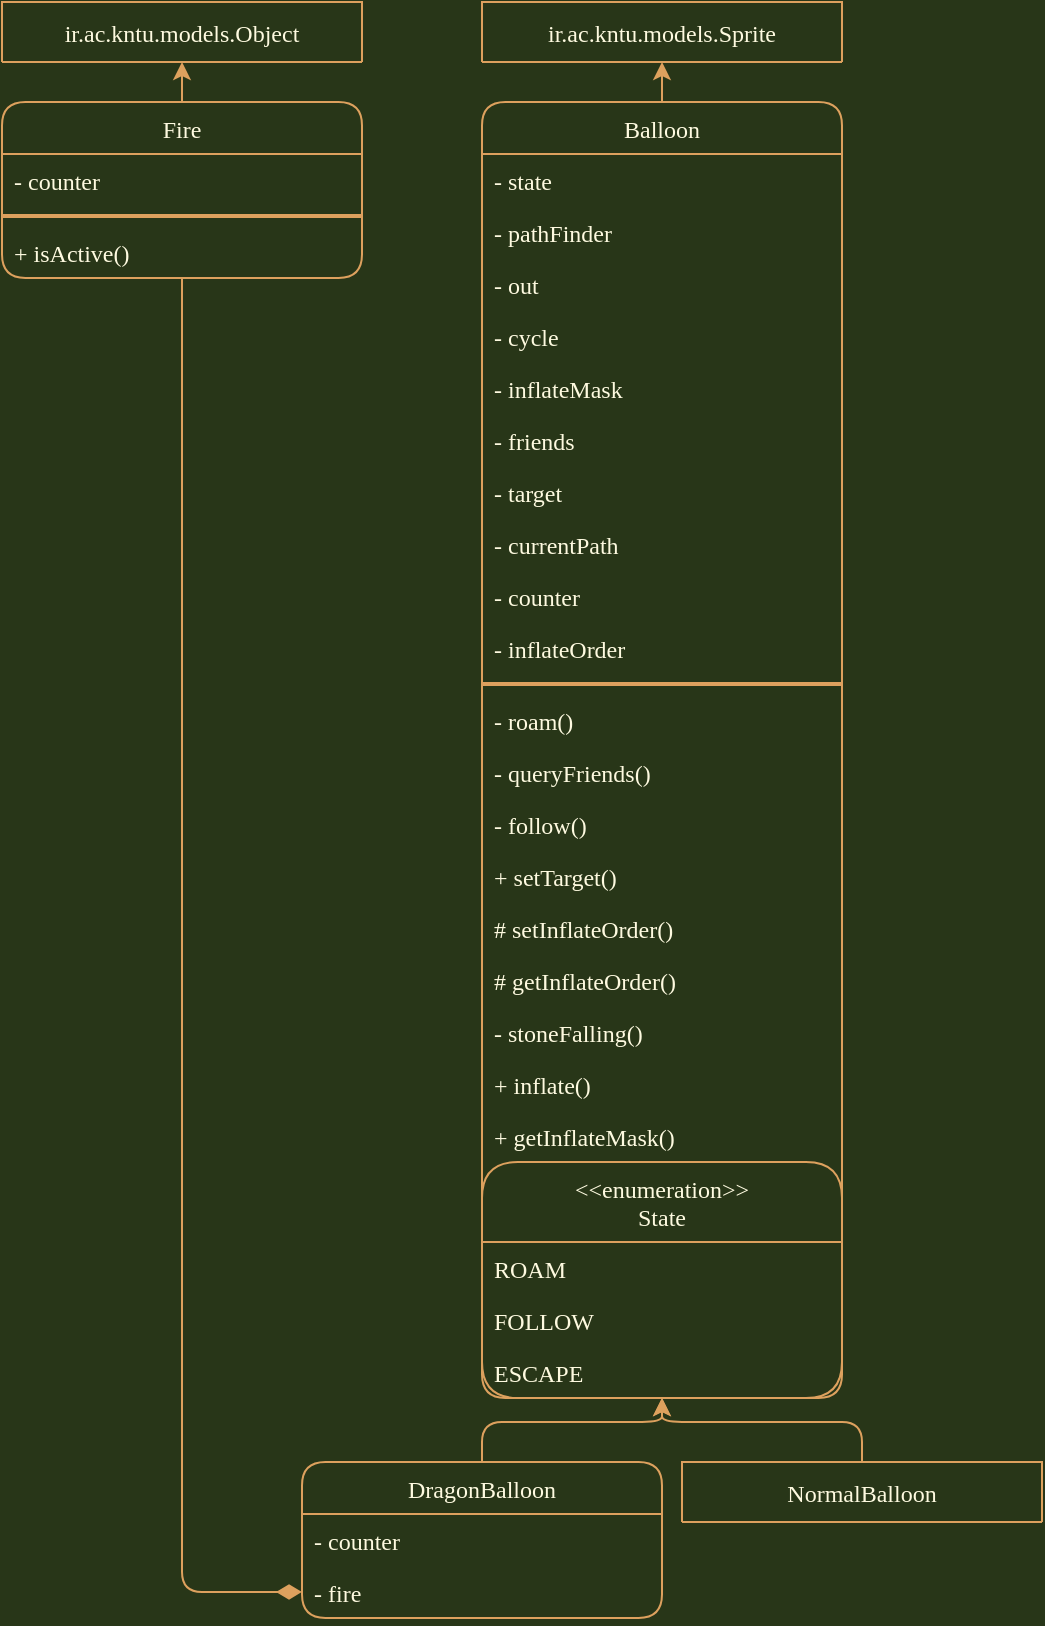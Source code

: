 <mxfile>
    <diagram id="zRiZhJNBTAvJ8HZTbkJA" name="Page-1">
        <mxGraphModel dx="820" dy="1129" grid="1" gridSize="10" guides="1" tooltips="1" connect="1" arrows="1" fold="1" page="1" pageScale="1" pageWidth="1169" pageHeight="827" background="#283618" math="0" shadow="0">
            <root>
                <mxCell id="0"/>
                <mxCell id="1" parent="0"/>
                <mxCell id="43" value="ir.ac.kntu.models.Sprite" style="swimlane;fontStyle=0;childLayout=stackLayout;horizontal=1;startSize=30;fillColor=none;horizontalStack=0;resizeParent=1;resizeParentMax=0;resizeLast=0;collapsible=1;marginBottom=0;strokeColor=#DDA15E;fontColor=#FEFAE0;fontFamily=Lucida Console;align=center;arcSize=0;rounded=1;" parent="1" vertex="1">
                    <mxGeometry x="860" y="10" width="180" height="30" as="geometry"/>
                </mxCell>
                <mxCell id="150" value="ir.ac.kntu.models.Object" style="swimlane;fontStyle=0;childLayout=stackLayout;horizontal=1;startSize=30;fillColor=none;horizontalStack=0;resizeParent=1;resizeParentMax=0;resizeLast=0;collapsible=1;marginBottom=0;strokeColor=#DDA15E;fontColor=#FEFAE0;fontFamily=Lucida Console;align=center;rounded=1;" parent="1" vertex="1">
                    <mxGeometry x="620" y="10" width="180" height="30" as="geometry"/>
                </mxCell>
                <mxCell id="247" style="edgeStyle=orthogonalEdgeStyle;curved=0;rounded=1;sketch=0;orthogonalLoop=1;jettySize=auto;html=1;fontColor=#FEFAE0;strokeColor=#DDA15E;fillColor=#BC6C25;" edge="1" parent="1" source="180" target="43">
                    <mxGeometry relative="1" as="geometry"/>
                </mxCell>
                <mxCell id="180" value="Balloon" style="swimlane;fontStyle=0;childLayout=stackLayout;horizontal=1;startSize=26;fillColor=none;horizontalStack=0;resizeParent=1;resizeParentMax=0;resizeLast=0;collapsible=1;marginBottom=0;strokeColor=#DDA15E;fontColor=#FEFAE0;fontFamily=Lucida Console;align=center;rounded=1;" parent="1" vertex="1">
                    <mxGeometry x="860" y="60" width="180" height="648" as="geometry"/>
                </mxCell>
                <mxCell id="181" value="- state" style="text;strokeColor=none;fillColor=none;align=left;verticalAlign=top;spacingLeft=4;spacingRight=4;overflow=hidden;rotatable=0;points=[[0,0.5],[1,0.5]];portConstraint=eastwest;fontColor=#FEFAE0;fontFamily=Lucida Console;rounded=1;" parent="180" vertex="1">
                    <mxGeometry y="26" width="180" height="26" as="geometry"/>
                </mxCell>
                <mxCell id="182" value="- pathFinder" style="text;strokeColor=none;fillColor=none;align=left;verticalAlign=top;spacingLeft=4;spacingRight=4;overflow=hidden;rotatable=0;points=[[0,0.5],[1,0.5]];portConstraint=eastwest;fontColor=#FEFAE0;fontFamily=Lucida Console;rounded=1;" parent="180" vertex="1">
                    <mxGeometry y="52" width="180" height="26" as="geometry"/>
                </mxCell>
                <mxCell id="183" value="- out" style="text;strokeColor=none;fillColor=none;align=left;verticalAlign=top;spacingLeft=4;spacingRight=4;overflow=hidden;rotatable=0;points=[[0,0.5],[1,0.5]];portConstraint=eastwest;fontColor=#FEFAE0;fontFamily=Lucida Console;rounded=1;" parent="180" vertex="1">
                    <mxGeometry y="78" width="180" height="26" as="geometry"/>
                </mxCell>
                <mxCell id="184" value="- cycle" style="text;strokeColor=none;fillColor=none;align=left;verticalAlign=top;spacingLeft=4;spacingRight=4;overflow=hidden;rotatable=0;points=[[0,0.5],[1,0.5]];portConstraint=eastwest;fontColor=#FEFAE0;fontFamily=Lucida Console;rounded=1;" parent="180" vertex="1">
                    <mxGeometry y="104" width="180" height="26" as="geometry"/>
                </mxCell>
                <mxCell id="185" value="- inflateMask" style="text;strokeColor=none;fillColor=none;align=left;verticalAlign=top;spacingLeft=4;spacingRight=4;overflow=hidden;rotatable=0;points=[[0,0.5],[1,0.5]];portConstraint=eastwest;fontColor=#FEFAE0;fontFamily=Lucida Console;rounded=1;" parent="180" vertex="1">
                    <mxGeometry y="130" width="180" height="26" as="geometry"/>
                </mxCell>
                <mxCell id="186" value="- friends" style="text;strokeColor=none;fillColor=none;align=left;verticalAlign=top;spacingLeft=4;spacingRight=4;overflow=hidden;rotatable=0;points=[[0,0.5],[1,0.5]];portConstraint=eastwest;fontColor=#FEFAE0;fontFamily=Lucida Console;rounded=1;" parent="180" vertex="1">
                    <mxGeometry y="156" width="180" height="26" as="geometry"/>
                </mxCell>
                <mxCell id="187" value="- target" style="text;strokeColor=none;fillColor=none;align=left;verticalAlign=top;spacingLeft=4;spacingRight=4;overflow=hidden;rotatable=0;points=[[0,0.5],[1,0.5]];portConstraint=eastwest;fontColor=#FEFAE0;fontFamily=Lucida Console;rounded=1;" parent="180" vertex="1">
                    <mxGeometry y="182" width="180" height="26" as="geometry"/>
                </mxCell>
                <mxCell id="189" value="- currentPath" style="text;strokeColor=none;fillColor=none;align=left;verticalAlign=top;spacingLeft=4;spacingRight=4;overflow=hidden;rotatable=0;points=[[0,0.5],[1,0.5]];portConstraint=eastwest;fontColor=#FEFAE0;fontFamily=Lucida Console;rounded=1;" parent="180" vertex="1">
                    <mxGeometry y="208" width="180" height="26" as="geometry"/>
                </mxCell>
                <mxCell id="190" value="- counter" style="text;strokeColor=none;fillColor=none;align=left;verticalAlign=top;spacingLeft=4;spacingRight=4;overflow=hidden;rotatable=0;points=[[0,0.5],[1,0.5]];portConstraint=eastwest;fontColor=#FEFAE0;fontFamily=Lucida Console;rounded=1;" parent="180" vertex="1">
                    <mxGeometry y="234" width="180" height="26" as="geometry"/>
                </mxCell>
                <mxCell id="191" value="- inflateOrder" style="text;strokeColor=none;fillColor=none;align=left;verticalAlign=top;spacingLeft=4;spacingRight=4;overflow=hidden;rotatable=0;points=[[0,0.5],[1,0.5]];portConstraint=eastwest;fontColor=#FEFAE0;fontFamily=Lucida Console;rounded=1;" parent="180" vertex="1">
                    <mxGeometry y="260" width="180" height="26" as="geometry"/>
                </mxCell>
                <mxCell id="188" value="" style="line;strokeWidth=2;html=1;shadow=0;glass=0;sketch=0;fontFamily=Comic Sans MS;fontColor=#FEFAE0;fillColor=none;align=center;strokeColor=#DDA15E;labelBackgroundColor=#283618;rounded=1;" parent="180" vertex="1">
                    <mxGeometry y="286" width="180" height="10" as="geometry"/>
                </mxCell>
                <mxCell id="193" value="- roam()" style="text;strokeColor=none;fillColor=none;align=left;verticalAlign=top;spacingLeft=4;spacingRight=4;overflow=hidden;rotatable=0;points=[[0,0.5],[1,0.5]];portConstraint=eastwest;fontColor=#FEFAE0;fontFamily=Lucida Console;rounded=1;" parent="180" vertex="1">
                    <mxGeometry y="296" width="180" height="26" as="geometry"/>
                </mxCell>
                <mxCell id="192" value="- queryFriends()" style="text;strokeColor=none;fillColor=none;align=left;verticalAlign=top;spacingLeft=4;spacingRight=4;overflow=hidden;rotatable=0;points=[[0,0.5],[1,0.5]];portConstraint=eastwest;fontColor=#FEFAE0;fontFamily=Lucida Console;rounded=1;" parent="180" vertex="1">
                    <mxGeometry y="322" width="180" height="26" as="geometry"/>
                </mxCell>
                <mxCell id="194" value="- follow()" style="text;strokeColor=none;fillColor=none;align=left;verticalAlign=top;spacingLeft=4;spacingRight=4;overflow=hidden;rotatable=0;points=[[0,0.5],[1,0.5]];portConstraint=eastwest;fontColor=#FEFAE0;fontFamily=Lucida Console;rounded=1;" parent="180" vertex="1">
                    <mxGeometry y="348" width="180" height="26" as="geometry"/>
                </mxCell>
                <mxCell id="195" value="+ setTarget()" style="text;strokeColor=none;fillColor=none;align=left;verticalAlign=top;spacingLeft=4;spacingRight=4;overflow=hidden;rotatable=0;points=[[0,0.5],[1,0.5]];portConstraint=eastwest;fontColor=#FEFAE0;fontFamily=Lucida Console;rounded=1;" parent="180" vertex="1">
                    <mxGeometry y="374" width="180" height="26" as="geometry"/>
                </mxCell>
                <mxCell id="196" value="# setInflateOrder()" style="text;strokeColor=none;fillColor=none;align=left;verticalAlign=top;spacingLeft=4;spacingRight=4;overflow=hidden;rotatable=0;points=[[0,0.5],[1,0.5]];portConstraint=eastwest;fontColor=#FEFAE0;fontFamily=Lucida Console;rounded=1;" parent="180" vertex="1">
                    <mxGeometry y="400" width="180" height="26" as="geometry"/>
                </mxCell>
                <mxCell id="198" value="# getInflateOrder()" style="text;strokeColor=none;fillColor=none;align=left;verticalAlign=top;spacingLeft=4;spacingRight=4;overflow=hidden;rotatable=0;points=[[0,0.5],[1,0.5]];portConstraint=eastwest;fontColor=#FEFAE0;fontFamily=Lucida Console;rounded=1;" parent="180" vertex="1">
                    <mxGeometry y="426" width="180" height="26" as="geometry"/>
                </mxCell>
                <mxCell id="197" value="- stoneFalling()" style="text;strokeColor=none;fillColor=none;align=left;verticalAlign=top;spacingLeft=4;spacingRight=4;overflow=hidden;rotatable=0;points=[[0,0.5],[1,0.5]];portConstraint=eastwest;fontColor=#FEFAE0;fontFamily=Lucida Console;rounded=1;" parent="180" vertex="1">
                    <mxGeometry y="452" width="180" height="26" as="geometry"/>
                </mxCell>
                <mxCell id="199" value="+ inflate()" style="text;strokeColor=none;fillColor=none;align=left;verticalAlign=top;spacingLeft=4;spacingRight=4;overflow=hidden;rotatable=0;points=[[0,0.5],[1,0.5]];portConstraint=eastwest;fontColor=#FEFAE0;fontFamily=Lucida Console;rounded=1;" parent="180" vertex="1">
                    <mxGeometry y="478" width="180" height="26" as="geometry"/>
                </mxCell>
                <mxCell id="200" value="+ getInflateMask()" style="text;strokeColor=none;fillColor=none;align=left;verticalAlign=top;spacingLeft=4;spacingRight=4;overflow=hidden;rotatable=0;points=[[0,0.5],[1,0.5]];portConstraint=eastwest;fontColor=#FEFAE0;fontFamily=Lucida Console;rounded=1;" parent="180" vertex="1">
                    <mxGeometry y="504" width="180" height="26" as="geometry"/>
                </mxCell>
                <mxCell id="207" value="&lt;&lt;enumeration&gt;&gt;&#10;State" style="swimlane;fontStyle=0;childLayout=stackLayout;horizontal=1;startSize=40;fillColor=none;horizontalStack=0;resizeParent=1;resizeParentMax=0;resizeLast=0;collapsible=1;marginBottom=0;strokeColor=#DDA15E;fontColor=#FEFAE0;fontFamily=Lucida Console;align=center;rounded=1;" parent="180" vertex="1">
                    <mxGeometry y="530" width="180" height="118" as="geometry"/>
                </mxCell>
                <mxCell id="208" value="ROAM" style="text;strokeColor=none;fillColor=none;align=left;verticalAlign=top;spacingLeft=4;spacingRight=4;overflow=hidden;rotatable=0;points=[[0,0.5],[1,0.5]];portConstraint=eastwest;fontColor=#FEFAE0;fontFamily=Lucida Console;rounded=1;" parent="207" vertex="1">
                    <mxGeometry y="40" width="180" height="26" as="geometry"/>
                </mxCell>
                <mxCell id="209" value="FOLLOW" style="text;strokeColor=none;fillColor=none;align=left;verticalAlign=top;spacingLeft=4;spacingRight=4;overflow=hidden;rotatable=0;points=[[0,0.5],[1,0.5]];portConstraint=eastwest;fontColor=#FEFAE0;fontFamily=Lucida Console;rounded=1;" parent="207" vertex="1">
                    <mxGeometry y="66" width="180" height="26" as="geometry"/>
                </mxCell>
                <mxCell id="217" value="ESCAPE" style="text;strokeColor=none;fillColor=none;align=left;verticalAlign=top;spacingLeft=4;spacingRight=4;overflow=hidden;rotatable=0;points=[[0,0.5],[1,0.5]];portConstraint=eastwest;fontColor=#FEFAE0;fontFamily=Lucida Console;rounded=1;" parent="207" vertex="1">
                    <mxGeometry y="92" width="180" height="26" as="geometry"/>
                </mxCell>
                <mxCell id="249" style="edgeStyle=orthogonalEdgeStyle;curved=0;rounded=1;sketch=0;orthogonalLoop=1;jettySize=auto;html=1;fontColor=#FEFAE0;strokeColor=#DDA15E;fillColor=#BC6C25;" edge="1" parent="1" source="218" target="180">
                    <mxGeometry relative="1" as="geometry"/>
                </mxCell>
                <mxCell id="218" value="NormalBalloon" style="swimlane;fontStyle=0;childLayout=stackLayout;horizontal=1;startSize=30;fillColor=none;horizontalStack=0;resizeParent=1;resizeParentMax=0;resizeLast=0;collapsible=1;marginBottom=0;strokeColor=#DDA15E;fontColor=#FEFAE0;fontFamily=Lucida Console;align=center;rounded=1;" parent="1" vertex="1">
                    <mxGeometry x="960" y="740" width="180" height="30" as="geometry"/>
                </mxCell>
                <mxCell id="248" style="edgeStyle=orthogonalEdgeStyle;curved=0;rounded=1;sketch=0;orthogonalLoop=1;jettySize=auto;html=1;fontColor=#FEFAE0;strokeColor=#DDA15E;fillColor=#BC6C25;" edge="1" parent="1" source="232" target="180">
                    <mxGeometry relative="1" as="geometry">
                        <Array as="points">
                            <mxPoint x="860" y="720"/>
                            <mxPoint x="950" y="720"/>
                        </Array>
                    </mxGeometry>
                </mxCell>
                <mxCell id="232" value="DragonBalloon" style="swimlane;fontStyle=0;childLayout=stackLayout;horizontal=1;startSize=26;fillColor=none;horizontalStack=0;resizeParent=1;resizeParentMax=0;resizeLast=0;collapsible=1;marginBottom=0;strokeColor=#DDA15E;fontColor=#FEFAE0;fontFamily=Lucida Console;align=center;rounded=1;" parent="1" vertex="1">
                    <mxGeometry x="770" y="740" width="180" height="78" as="geometry"/>
                </mxCell>
                <mxCell id="233" value="- counter" style="text;strokeColor=none;fillColor=none;align=left;verticalAlign=top;spacingLeft=4;spacingRight=4;overflow=hidden;rotatable=0;points=[[0,0.5],[1,0.5]];portConstraint=eastwest;fontColor=#FEFAE0;fontFamily=Lucida Console;rounded=1;" parent="232" vertex="1">
                    <mxGeometry y="26" width="180" height="26" as="geometry"/>
                </mxCell>
                <mxCell id="234" value="- fire" style="text;strokeColor=none;fillColor=none;align=left;verticalAlign=top;spacingLeft=4;spacingRight=4;overflow=hidden;rotatable=0;points=[[0,0.5],[1,0.5]];portConstraint=eastwest;fontColor=#FEFAE0;fontFamily=Lucida Console;rounded=1;" parent="232" vertex="1">
                    <mxGeometry y="52" width="180" height="26" as="geometry"/>
                </mxCell>
                <mxCell id="246" style="edgeStyle=orthogonalEdgeStyle;curved=0;sketch=0;orthogonalLoop=1;jettySize=auto;html=1;fontColor=#FEFAE0;strokeColor=#DDA15E;fillColor=#BC6C25;labelBackgroundColor=#283618;" parent="1" source="242" target="150" edge="1">
                    <mxGeometry relative="1" as="geometry"/>
                </mxCell>
                <mxCell id="251" style="edgeStyle=orthogonalEdgeStyle;curved=0;rounded=1;sketch=0;orthogonalLoop=1;jettySize=auto;html=1;entryX=0;entryY=0.5;entryDx=0;entryDy=0;fontColor=#FEFAE0;strokeColor=#DDA15E;fillColor=#BC6C25;endArrow=diamondThin;endFill=1;endSize=10;" edge="1" parent="1" source="242" target="234">
                    <mxGeometry relative="1" as="geometry"/>
                </mxCell>
                <mxCell id="242" value="Fire" style="swimlane;fontStyle=0;childLayout=stackLayout;horizontal=1;startSize=26;fillColor=none;horizontalStack=0;resizeParent=1;resizeParentMax=0;resizeLast=0;collapsible=1;marginBottom=0;strokeColor=#DDA15E;fontColor=#FEFAE0;fontFamily=Lucida Console;align=center;rounded=1;" parent="1" vertex="1">
                    <mxGeometry x="620" y="60" width="180" height="88" as="geometry"/>
                </mxCell>
                <mxCell id="243" value="- counter" style="text;strokeColor=none;fillColor=none;align=left;verticalAlign=top;spacingLeft=4;spacingRight=4;overflow=hidden;rotatable=0;points=[[0,0.5],[1,0.5]];portConstraint=eastwest;fontColor=#FEFAE0;fontFamily=Lucida Console;rounded=1;" parent="242" vertex="1">
                    <mxGeometry y="26" width="180" height="26" as="geometry"/>
                </mxCell>
                <mxCell id="245" value="" style="line;strokeWidth=2;html=1;shadow=0;glass=0;sketch=0;fontFamily=Comic Sans MS;fontColor=#FEFAE0;fillColor=none;align=center;strokeColor=#DDA15E;labelBackgroundColor=#283618;rounded=1;" parent="242" vertex="1">
                    <mxGeometry y="52" width="180" height="10" as="geometry"/>
                </mxCell>
                <mxCell id="244" value="+ isActive()" style="text;strokeColor=none;fillColor=none;align=left;verticalAlign=top;spacingLeft=4;spacingRight=4;overflow=hidden;rotatable=0;points=[[0,0.5],[1,0.5]];portConstraint=eastwest;fontColor=#FEFAE0;fontFamily=Lucida Console;rounded=1;" parent="242" vertex="1">
                    <mxGeometry y="62" width="180" height="26" as="geometry"/>
                </mxCell>
            </root>
        </mxGraphModel>
    </diagram>
</mxfile>